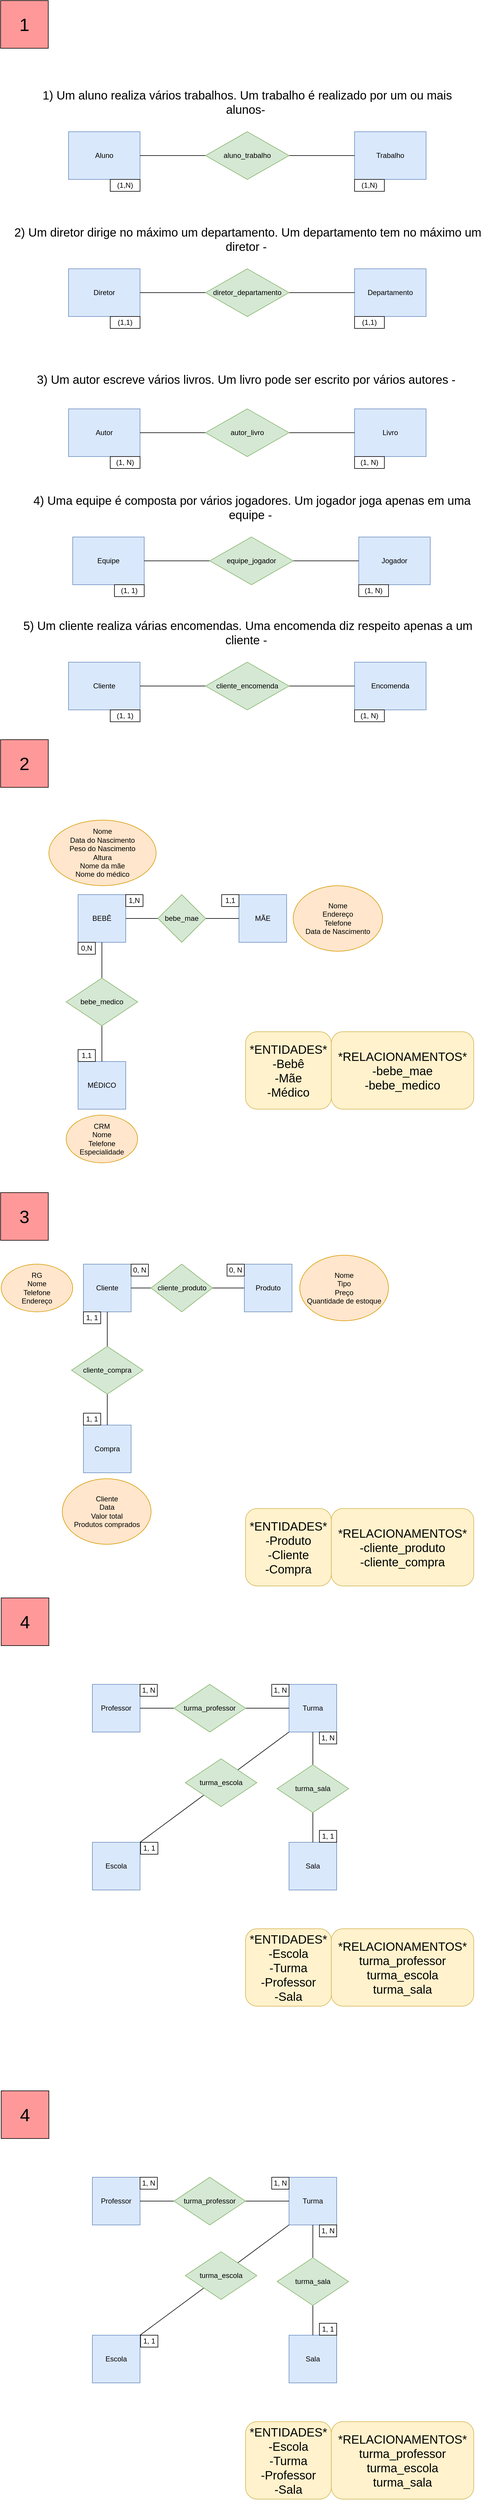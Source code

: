 <mxfile version="21.7.1" type="github">
  <diagram name="Página-1" id="zKv2x6dJgtATqgKXtKyK">
    <mxGraphModel dx="1024" dy="564" grid="1" gridSize="10" guides="1" tooltips="1" connect="1" arrows="1" fold="1" page="1" pageScale="1" pageWidth="827" pageHeight="1169" math="0" shadow="0">
      <root>
        <mxCell id="0" />
        <mxCell id="1" parent="0" />
        <mxCell id="TEELGiDpSiU1nXDWzbDm-1" value="&lt;font style=&quot;font-size: 30px;&quot;&gt;1&lt;/font&gt;" style="whiteSpace=wrap;html=1;aspect=fixed;fillColor=#FF9999;" vertex="1" parent="1">
          <mxGeometry width="80" height="80" as="geometry" />
        </mxCell>
        <mxCell id="TEELGiDpSiU1nXDWzbDm-2" value="&lt;font style=&quot;font-size: 20px;&quot;&gt;&lt;span style=&quot;&quot;&gt;1) Um aluno realiza vários trabalhos. Um trabalho é&amp;nbsp;&lt;/span&gt;&lt;span style=&quot;line-height: 107%; font-family: Calibri, sans-serif;&quot;&gt;&lt;font style=&quot;font-size: 20px;&quot;&gt;realizado por um ou mais alunos&lt;/font&gt;&lt;/span&gt;&lt;span style=&quot;&quot;&gt;-&amp;nbsp;&lt;/span&gt;&lt;/font&gt;" style="text;html=1;strokeColor=none;fillColor=none;align=center;verticalAlign=middle;whiteSpace=wrap;rounded=0;" vertex="1" parent="1">
          <mxGeometry x="34" y="120" width="760" height="100" as="geometry" />
        </mxCell>
        <mxCell id="TEELGiDpSiU1nXDWzbDm-3" value="Aluno" style="rounded=0;whiteSpace=wrap;html=1;fillColor=#dae8fc;strokeColor=#6c8ebf;" vertex="1" parent="1">
          <mxGeometry x="114" y="220" width="120" height="80" as="geometry" />
        </mxCell>
        <mxCell id="TEELGiDpSiU1nXDWzbDm-5" value="Trabalho" style="rounded=0;whiteSpace=wrap;html=1;fillColor=#dae8fc;strokeColor=#6c8ebf;" vertex="1" parent="1">
          <mxGeometry x="594" y="220" width="120" height="80" as="geometry" />
        </mxCell>
        <mxCell id="TEELGiDpSiU1nXDWzbDm-6" value="" style="endArrow=none;startArrow=none;html=1;rounded=0;exitX=1;exitY=0.5;exitDx=0;exitDy=0;entryX=0;entryY=0.5;entryDx=0;entryDy=0;startFill=0;endFill=0;" edge="1" parent="1" source="TEELGiDpSiU1nXDWzbDm-3" target="TEELGiDpSiU1nXDWzbDm-5">
          <mxGeometry width="50" height="50" relative="1" as="geometry">
            <mxPoint x="364" y="290" as="sourcePoint" />
            <mxPoint x="414" y="240" as="targetPoint" />
          </mxGeometry>
        </mxCell>
        <mxCell id="TEELGiDpSiU1nXDWzbDm-7" value="(1,N)" style="rounded=0;whiteSpace=wrap;html=1;" vertex="1" parent="1">
          <mxGeometry x="184" y="300" width="50" height="20" as="geometry" />
        </mxCell>
        <mxCell id="TEELGiDpSiU1nXDWzbDm-8" value="(1,N)" style="rounded=0;whiteSpace=wrap;html=1;" vertex="1" parent="1">
          <mxGeometry x="594" y="300" width="50" height="20" as="geometry" />
        </mxCell>
        <mxCell id="TEELGiDpSiU1nXDWzbDm-9" value="aluno_trabalho" style="rhombus;whiteSpace=wrap;html=1;fillColor=#d5e8d4;strokeColor=#82b366;" vertex="1" parent="1">
          <mxGeometry x="344" y="220" width="140" height="80" as="geometry" />
        </mxCell>
        <mxCell id="TEELGiDpSiU1nXDWzbDm-10" value="&lt;font style=&quot;font-size: 20px;&quot;&gt;2)&amp;nbsp;&lt;span style=&quot;background-color: initial;&quot;&gt;Um diretor dirige no máximo um departamento. Um&amp;nbsp;&lt;/span&gt;&lt;span style=&quot;line-height: 107%; font-family: Calibri, sans-serif;&quot;&gt;departamento tem no máximo um diretor&amp;nbsp;&lt;/span&gt;&lt;span style=&quot;&quot;&gt;-&amp;nbsp;&lt;/span&gt;&lt;/font&gt;" style="text;html=1;strokeColor=none;fillColor=none;align=center;verticalAlign=middle;whiteSpace=wrap;rounded=0;" vertex="1" parent="1">
          <mxGeometry x="10" y="350" width="810" height="100" as="geometry" />
        </mxCell>
        <mxCell id="TEELGiDpSiU1nXDWzbDm-11" value="Diretor" style="rounded=0;whiteSpace=wrap;html=1;fillColor=#dae8fc;strokeColor=#6c8ebf;" vertex="1" parent="1">
          <mxGeometry x="114" y="450" width="120" height="80" as="geometry" />
        </mxCell>
        <mxCell id="TEELGiDpSiU1nXDWzbDm-12" value="Departamento" style="rounded=0;whiteSpace=wrap;html=1;fillColor=#dae8fc;strokeColor=#6c8ebf;" vertex="1" parent="1">
          <mxGeometry x="594" y="450" width="120" height="80" as="geometry" />
        </mxCell>
        <mxCell id="TEELGiDpSiU1nXDWzbDm-13" value="" style="endArrow=none;startArrow=none;html=1;rounded=0;exitX=1;exitY=0.5;exitDx=0;exitDy=0;entryX=0;entryY=0.5;entryDx=0;entryDy=0;startFill=0;endFill=0;" edge="1" parent="1" source="TEELGiDpSiU1nXDWzbDm-11" target="TEELGiDpSiU1nXDWzbDm-12">
          <mxGeometry width="50" height="50" relative="1" as="geometry">
            <mxPoint x="364" y="520" as="sourcePoint" />
            <mxPoint x="414" y="470" as="targetPoint" />
          </mxGeometry>
        </mxCell>
        <mxCell id="TEELGiDpSiU1nXDWzbDm-14" value="(1,1)" style="rounded=0;whiteSpace=wrap;html=1;" vertex="1" parent="1">
          <mxGeometry x="184" y="530" width="50" height="20" as="geometry" />
        </mxCell>
        <mxCell id="TEELGiDpSiU1nXDWzbDm-15" value="(1,1)" style="rounded=0;whiteSpace=wrap;html=1;" vertex="1" parent="1">
          <mxGeometry x="594" y="530" width="50" height="20" as="geometry" />
        </mxCell>
        <mxCell id="TEELGiDpSiU1nXDWzbDm-16" value="diretor_departamento" style="rhombus;whiteSpace=wrap;html=1;fillColor=#d5e8d4;strokeColor=#82b366;" vertex="1" parent="1">
          <mxGeometry x="344" y="450" width="140" height="80" as="geometry" />
        </mxCell>
        <mxCell id="TEELGiDpSiU1nXDWzbDm-17" value="&lt;font style=&quot;font-size: 20px;&quot;&gt;3)&amp;nbsp;&lt;span style=&quot;line-height: 107%;&quot;&gt;&lt;span style=&quot;&quot;&gt;Um autor escreve vários livros. Um livro pode ser escrito por vários autores&lt;/span&gt;&lt;font style=&quot;font-size: 20px;&quot; face=&quot;Calibri, sans-serif&quot;&gt;&lt;span style=&quot;&quot;&gt;&amp;nbsp;&lt;/span&gt;&lt;/font&gt;&lt;/span&gt;&lt;span style=&quot;&quot;&gt;-&amp;nbsp;&lt;/span&gt;&lt;/font&gt;" style="text;html=1;strokeColor=none;fillColor=none;align=center;verticalAlign=middle;whiteSpace=wrap;rounded=0;" vertex="1" parent="1">
          <mxGeometry x="10" y="585" width="810" height="100" as="geometry" />
        </mxCell>
        <mxCell id="TEELGiDpSiU1nXDWzbDm-18" value="Autor" style="rounded=0;whiteSpace=wrap;html=1;fillColor=#dae8fc;strokeColor=#6c8ebf;" vertex="1" parent="1">
          <mxGeometry x="114" y="685" width="120" height="80" as="geometry" />
        </mxCell>
        <mxCell id="TEELGiDpSiU1nXDWzbDm-19" value="Livro" style="rounded=0;whiteSpace=wrap;html=1;fillColor=#dae8fc;strokeColor=#6c8ebf;" vertex="1" parent="1">
          <mxGeometry x="594" y="685" width="120" height="80" as="geometry" />
        </mxCell>
        <mxCell id="TEELGiDpSiU1nXDWzbDm-20" value="" style="endArrow=none;startArrow=none;html=1;rounded=0;exitX=1;exitY=0.5;exitDx=0;exitDy=0;entryX=0;entryY=0.5;entryDx=0;entryDy=0;startFill=0;endFill=0;" edge="1" parent="1" source="TEELGiDpSiU1nXDWzbDm-18" target="TEELGiDpSiU1nXDWzbDm-19">
          <mxGeometry width="50" height="50" relative="1" as="geometry">
            <mxPoint x="364" y="755" as="sourcePoint" />
            <mxPoint x="414" y="705" as="targetPoint" />
          </mxGeometry>
        </mxCell>
        <mxCell id="TEELGiDpSiU1nXDWzbDm-21" value="(1, N)" style="rounded=0;whiteSpace=wrap;html=1;" vertex="1" parent="1">
          <mxGeometry x="184" y="765" width="50" height="20" as="geometry" />
        </mxCell>
        <mxCell id="TEELGiDpSiU1nXDWzbDm-22" value="(1, N)" style="rounded=0;whiteSpace=wrap;html=1;" vertex="1" parent="1">
          <mxGeometry x="594" y="765" width="50" height="20" as="geometry" />
        </mxCell>
        <mxCell id="TEELGiDpSiU1nXDWzbDm-23" value="autor_livro" style="rhombus;whiteSpace=wrap;html=1;fillColor=#d5e8d4;strokeColor=#82b366;" vertex="1" parent="1">
          <mxGeometry x="344" y="685" width="140" height="80" as="geometry" />
        </mxCell>
        <mxCell id="TEELGiDpSiU1nXDWzbDm-24" value="&lt;font style=&quot;font-size: 20px;&quot;&gt;4)&amp;nbsp;&lt;span style=&quot;line-height: 107%;&quot;&gt;&lt;font style=&quot;font-size: 20px;&quot;&gt;&lt;span style=&quot;&quot;&gt;Uma equipe é composta por vários jogadores. Um jogador joga apenas em uma equipe&lt;/span&gt;&lt;font style=&quot;font-size: 20px;&quot; face=&quot;Calibri, sans-serif&quot;&gt;&lt;span style=&quot;&quot;&gt;&amp;nbsp;&lt;/span&gt;&lt;/font&gt;&lt;/font&gt;&lt;/span&gt;&lt;span style=&quot;&quot;&gt;-&amp;nbsp;&lt;/span&gt;&lt;/font&gt;" style="text;html=1;strokeColor=none;fillColor=none;align=center;verticalAlign=middle;whiteSpace=wrap;rounded=0;" vertex="1" parent="1">
          <mxGeometry x="17" y="800" width="810" height="100" as="geometry" />
        </mxCell>
        <mxCell id="TEELGiDpSiU1nXDWzbDm-25" value="Equipe" style="rounded=0;whiteSpace=wrap;html=1;fillColor=#dae8fc;strokeColor=#6c8ebf;" vertex="1" parent="1">
          <mxGeometry x="121" y="900" width="120" height="80" as="geometry" />
        </mxCell>
        <mxCell id="TEELGiDpSiU1nXDWzbDm-26" value="Jogador" style="rounded=0;whiteSpace=wrap;html=1;fillColor=#dae8fc;strokeColor=#6c8ebf;" vertex="1" parent="1">
          <mxGeometry x="601" y="900" width="120" height="80" as="geometry" />
        </mxCell>
        <mxCell id="TEELGiDpSiU1nXDWzbDm-27" value="" style="endArrow=none;startArrow=none;html=1;rounded=0;exitX=1;exitY=0.5;exitDx=0;exitDy=0;entryX=0;entryY=0.5;entryDx=0;entryDy=0;startFill=0;endFill=0;" edge="1" parent="1" source="TEELGiDpSiU1nXDWzbDm-25" target="TEELGiDpSiU1nXDWzbDm-26">
          <mxGeometry width="50" height="50" relative="1" as="geometry">
            <mxPoint x="371" y="970" as="sourcePoint" />
            <mxPoint x="421" y="920" as="targetPoint" />
          </mxGeometry>
        </mxCell>
        <mxCell id="TEELGiDpSiU1nXDWzbDm-28" value="(1, 1)" style="rounded=0;whiteSpace=wrap;html=1;" vertex="1" parent="1">
          <mxGeometry x="191" y="980" width="50" height="20" as="geometry" />
        </mxCell>
        <mxCell id="TEELGiDpSiU1nXDWzbDm-29" value="(1, N)" style="rounded=0;whiteSpace=wrap;html=1;" vertex="1" parent="1">
          <mxGeometry x="601" y="980" width="50" height="20" as="geometry" />
        </mxCell>
        <mxCell id="TEELGiDpSiU1nXDWzbDm-30" value="equipe_jogador" style="rhombus;whiteSpace=wrap;html=1;fillColor=#d5e8d4;strokeColor=#82b366;" vertex="1" parent="1">
          <mxGeometry x="351" y="900" width="140" height="80" as="geometry" />
        </mxCell>
        <mxCell id="TEELGiDpSiU1nXDWzbDm-32" value="&lt;font style=&quot;font-size: 20px;&quot;&gt;5)&amp;nbsp;&lt;span style=&quot;line-height: 107%;&quot;&gt;&lt;font style=&quot;font-size: 20px;&quot;&gt;&lt;font style=&quot;font-size: 20px;&quot;&gt;&lt;span style=&quot;&quot;&gt;Um cliente realiza várias encomendas. Uma encomenda diz respeito apenas a um cliente&lt;/span&gt;&lt;font style=&quot;font-size: 20px;&quot; face=&quot;Calibri, sans-serif&quot;&gt;&lt;span style=&quot;&quot;&gt;&amp;nbsp;&lt;/span&gt;&lt;/font&gt;&lt;/font&gt;&lt;/font&gt;&lt;/span&gt;&lt;span style=&quot;&quot;&gt;-&amp;nbsp;&lt;/span&gt;&lt;/font&gt;" style="text;html=1;strokeColor=none;fillColor=none;align=center;verticalAlign=middle;whiteSpace=wrap;rounded=0;" vertex="1" parent="1">
          <mxGeometry x="10" y="1010" width="810" height="100" as="geometry" />
        </mxCell>
        <mxCell id="TEELGiDpSiU1nXDWzbDm-33" value="Cliente" style="rounded=0;whiteSpace=wrap;html=1;fillColor=#dae8fc;strokeColor=#6c8ebf;" vertex="1" parent="1">
          <mxGeometry x="114" y="1110" width="120" height="80" as="geometry" />
        </mxCell>
        <mxCell id="TEELGiDpSiU1nXDWzbDm-34" value="Encomenda" style="rounded=0;whiteSpace=wrap;html=1;fillColor=#dae8fc;strokeColor=#6c8ebf;" vertex="1" parent="1">
          <mxGeometry x="594" y="1110" width="120" height="80" as="geometry" />
        </mxCell>
        <mxCell id="TEELGiDpSiU1nXDWzbDm-35" value="" style="endArrow=none;startArrow=none;html=1;rounded=0;exitX=1;exitY=0.5;exitDx=0;exitDy=0;entryX=0;entryY=0.5;entryDx=0;entryDy=0;startFill=0;endFill=0;" edge="1" parent="1" source="TEELGiDpSiU1nXDWzbDm-33" target="TEELGiDpSiU1nXDWzbDm-34">
          <mxGeometry width="50" height="50" relative="1" as="geometry">
            <mxPoint x="364" y="1180" as="sourcePoint" />
            <mxPoint x="414" y="1130" as="targetPoint" />
          </mxGeometry>
        </mxCell>
        <mxCell id="TEELGiDpSiU1nXDWzbDm-36" value="(1, 1)" style="rounded=0;whiteSpace=wrap;html=1;" vertex="1" parent="1">
          <mxGeometry x="184" y="1190" width="50" height="20" as="geometry" />
        </mxCell>
        <mxCell id="TEELGiDpSiU1nXDWzbDm-37" value="(1, N)" style="rounded=0;whiteSpace=wrap;html=1;" vertex="1" parent="1">
          <mxGeometry x="594" y="1190" width="50" height="20" as="geometry" />
        </mxCell>
        <mxCell id="TEELGiDpSiU1nXDWzbDm-38" value="cliente_encomenda" style="rhombus;whiteSpace=wrap;html=1;fillColor=#d5e8d4;strokeColor=#82b366;" vertex="1" parent="1">
          <mxGeometry x="344" y="1110" width="140" height="80" as="geometry" />
        </mxCell>
        <mxCell id="TEELGiDpSiU1nXDWzbDm-40" value="&lt;font style=&quot;font-size: 30px;&quot;&gt;2&lt;/font&gt;" style="whiteSpace=wrap;html=1;aspect=fixed;fillColor=#FF9999;" vertex="1" parent="1">
          <mxGeometry y="1240" width="80" height="80" as="geometry" />
        </mxCell>
        <mxCell id="TEELGiDpSiU1nXDWzbDm-43" value="&lt;font style=&quot;font-size: 20px;&quot;&gt;*ENTIDADES*&lt;br&gt;-Bebê&lt;br&gt;-Mãe&lt;br&gt;-Médico&lt;/font&gt;" style="rounded=1;whiteSpace=wrap;html=1;fillColor=#fff2cc;strokeColor=#d6b656;" vertex="1" parent="1">
          <mxGeometry x="411" y="1730" width="144" height="130" as="geometry" />
        </mxCell>
        <mxCell id="TEELGiDpSiU1nXDWzbDm-44" value="&lt;font style=&quot;font-size: 20px;&quot;&gt;*RELACIONAMENTOS*&lt;br&gt;-bebe_mae&lt;br&gt;-bebe_medico&lt;/font&gt;" style="rounded=1;whiteSpace=wrap;html=1;fillColor=#fff2cc;strokeColor=#d6b656;" vertex="1" parent="1">
          <mxGeometry x="555" y="1730" width="239" height="130" as="geometry" />
        </mxCell>
        <mxCell id="TEELGiDpSiU1nXDWzbDm-45" value="BEBÊ" style="whiteSpace=wrap;html=1;aspect=fixed;fillColor=#dae8fc;strokeColor=#6c8ebf;" vertex="1" parent="1">
          <mxGeometry x="130" y="1500" width="80" height="80" as="geometry" />
        </mxCell>
        <mxCell id="TEELGiDpSiU1nXDWzbDm-46" value="MÃE" style="whiteSpace=wrap;html=1;aspect=fixed;fillColor=#dae8fc;strokeColor=#6c8ebf;" vertex="1" parent="1">
          <mxGeometry x="400" y="1500" width="80" height="80" as="geometry" />
        </mxCell>
        <mxCell id="TEELGiDpSiU1nXDWzbDm-47" value="MÉDICO" style="whiteSpace=wrap;html=1;aspect=fixed;fillColor=#dae8fc;strokeColor=#6c8ebf;" vertex="1" parent="1">
          <mxGeometry x="130" y="1780" width="80" height="80" as="geometry" />
        </mxCell>
        <mxCell id="TEELGiDpSiU1nXDWzbDm-49" value="" style="endArrow=none;startArrow=none;html=1;rounded=0;exitX=0.5;exitY=1;exitDx=0;exitDy=0;entryX=0.5;entryY=0;entryDx=0;entryDy=0;startFill=0;endFill=0;" edge="1" parent="1" source="TEELGiDpSiU1nXDWzbDm-45" target="TEELGiDpSiU1nXDWzbDm-47">
          <mxGeometry width="50" height="50" relative="1" as="geometry">
            <mxPoint x="540" y="1590" as="sourcePoint" />
            <mxPoint x="590" y="1540" as="targetPoint" />
          </mxGeometry>
        </mxCell>
        <mxCell id="TEELGiDpSiU1nXDWzbDm-52" value="bebe_medico" style="rhombus;whiteSpace=wrap;html=1;fillColor=#d5e8d4;strokeColor=#82b366;" vertex="1" parent="1">
          <mxGeometry x="110" y="1640" width="120" height="80" as="geometry" />
        </mxCell>
        <mxCell id="TEELGiDpSiU1nXDWzbDm-53" value="0,N" style="rounded=0;whiteSpace=wrap;html=1;" vertex="1" parent="1">
          <mxGeometry x="130" y="1580" width="29" height="20" as="geometry" />
        </mxCell>
        <mxCell id="TEELGiDpSiU1nXDWzbDm-54" value="1,N" style="rounded=0;whiteSpace=wrap;html=1;" vertex="1" parent="1">
          <mxGeometry x="210" y="1500" width="29" height="20" as="geometry" />
        </mxCell>
        <mxCell id="TEELGiDpSiU1nXDWzbDm-55" value="1,1" style="rounded=0;whiteSpace=wrap;html=1;" vertex="1" parent="1">
          <mxGeometry x="371" y="1500" width="29" height="20" as="geometry" />
        </mxCell>
        <mxCell id="TEELGiDpSiU1nXDWzbDm-56" value="1,1" style="rounded=0;whiteSpace=wrap;html=1;" vertex="1" parent="1">
          <mxGeometry x="130" y="1760" width="29" height="20" as="geometry" />
        </mxCell>
        <mxCell id="TEELGiDpSiU1nXDWzbDm-58" value="" style="endArrow=none;startArrow=none;html=1;rounded=0;exitX=1;exitY=0.5;exitDx=0;exitDy=0;entryX=0;entryY=0.5;entryDx=0;entryDy=0;startFill=0;endFill=0;" edge="1" parent="1" source="TEELGiDpSiU1nXDWzbDm-45" target="TEELGiDpSiU1nXDWzbDm-46">
          <mxGeometry width="50" height="50" relative="1" as="geometry">
            <mxPoint x="380" y="1640" as="sourcePoint" />
            <mxPoint x="430" y="1590" as="targetPoint" />
          </mxGeometry>
        </mxCell>
        <mxCell id="TEELGiDpSiU1nXDWzbDm-59" value="bebe_mae" style="rhombus;whiteSpace=wrap;html=1;fillColor=#d5e8d4;strokeColor=#82b366;" vertex="1" parent="1">
          <mxGeometry x="264" y="1500" width="80" height="80" as="geometry" />
        </mxCell>
        <mxCell id="TEELGiDpSiU1nXDWzbDm-61" value="Nome&lt;br&gt;Endereço&lt;br&gt;Telefone&lt;br&gt;Data de Nascimento" style="ellipse;whiteSpace=wrap;html=1;fillColor=#ffe6cc;strokeColor=#d79b00;" vertex="1" parent="1">
          <mxGeometry x="491" y="1485" width="150" height="110" as="geometry" />
        </mxCell>
        <mxCell id="TEELGiDpSiU1nXDWzbDm-64" value="CRM&lt;br&gt;Nome&lt;br&gt;Telefone&lt;br&gt;Especialidade" style="ellipse;whiteSpace=wrap;html=1;fillColor=#ffe6cc;strokeColor=#d79b00;" vertex="1" parent="1">
          <mxGeometry x="110" y="1870" width="120" height="80" as="geometry" />
        </mxCell>
        <mxCell id="TEELGiDpSiU1nXDWzbDm-70" value="Nome&lt;br&gt;Data do Nascimento&lt;br&gt;Peso do Nascimento&lt;br&gt;Altura&lt;br&gt;Nome da mãe&lt;br&gt;Nome do médico" style="ellipse;whiteSpace=wrap;html=1;fillColor=#ffe6cc;strokeColor=#d79b00;" vertex="1" parent="1">
          <mxGeometry x="81" y="1375" width="180" height="110" as="geometry" />
        </mxCell>
        <mxCell id="TEELGiDpSiU1nXDWzbDm-73" value="&lt;font style=&quot;font-size: 30px;&quot;&gt;3&lt;/font&gt;" style="whiteSpace=wrap;html=1;aspect=fixed;fillColor=#FF9999;" vertex="1" parent="1">
          <mxGeometry y="2000" width="80" height="80" as="geometry" />
        </mxCell>
        <mxCell id="TEELGiDpSiU1nXDWzbDm-74" value="&lt;font style=&quot;font-size: 20px;&quot;&gt;*ENTIDADES*&lt;br&gt;-Produto&lt;br&gt;-Cliente&lt;br&gt;-Compra&lt;br&gt;&lt;/font&gt;" style="rounded=1;whiteSpace=wrap;html=1;fillColor=#fff2cc;strokeColor=#d6b656;" vertex="1" parent="1">
          <mxGeometry x="411" y="2530" width="144" height="130" as="geometry" />
        </mxCell>
        <mxCell id="TEELGiDpSiU1nXDWzbDm-75" value="&lt;font style=&quot;font-size: 20px;&quot;&gt;*RELACIONAMENTOS*&lt;br&gt;-cliente_produto&lt;br&gt;-cliente_compra&lt;br&gt;&lt;/font&gt;" style="rounded=1;whiteSpace=wrap;html=1;fillColor=#fff2cc;strokeColor=#d6b656;" vertex="1" parent="1">
          <mxGeometry x="555" y="2530" width="239" height="130" as="geometry" />
        </mxCell>
        <mxCell id="TEELGiDpSiU1nXDWzbDm-76" value="Cliente" style="whiteSpace=wrap;html=1;aspect=fixed;fillColor=#dae8fc;strokeColor=#6c8ebf;" vertex="1" parent="1">
          <mxGeometry x="139" y="2120" width="80" height="80" as="geometry" />
        </mxCell>
        <mxCell id="TEELGiDpSiU1nXDWzbDm-77" value="Produto" style="whiteSpace=wrap;html=1;aspect=fixed;fillColor=#dae8fc;strokeColor=#6c8ebf;" vertex="1" parent="1">
          <mxGeometry x="409" y="2120" width="80" height="80" as="geometry" />
        </mxCell>
        <mxCell id="TEELGiDpSiU1nXDWzbDm-78" value="Compra" style="whiteSpace=wrap;html=1;aspect=fixed;fillColor=#dae8fc;strokeColor=#6c8ebf;" vertex="1" parent="1">
          <mxGeometry x="139" y="2390" width="80" height="80" as="geometry" />
        </mxCell>
        <mxCell id="TEELGiDpSiU1nXDWzbDm-79" value="" style="endArrow=none;startArrow=none;html=1;rounded=0;exitX=0.5;exitY=1;exitDx=0;exitDy=0;entryX=0.5;entryY=0;entryDx=0;entryDy=0;startFill=0;endFill=0;" edge="1" parent="1" source="TEELGiDpSiU1nXDWzbDm-76" target="TEELGiDpSiU1nXDWzbDm-78">
          <mxGeometry width="50" height="50" relative="1" as="geometry">
            <mxPoint x="209" y="2340" as="sourcePoint" />
            <mxPoint x="599" y="2160" as="targetPoint" />
          </mxGeometry>
        </mxCell>
        <mxCell id="TEELGiDpSiU1nXDWzbDm-81" value="1, 1" style="rounded=0;whiteSpace=wrap;html=1;" vertex="1" parent="1">
          <mxGeometry x="139" y="2200" width="29" height="20" as="geometry" />
        </mxCell>
        <mxCell id="TEELGiDpSiU1nXDWzbDm-82" value="0, N" style="rounded=0;whiteSpace=wrap;html=1;" vertex="1" parent="1">
          <mxGeometry x="380" y="2120" width="29" height="20" as="geometry" />
        </mxCell>
        <mxCell id="TEELGiDpSiU1nXDWzbDm-83" value="1, 1" style="rounded=0;whiteSpace=wrap;html=1;" vertex="1" parent="1">
          <mxGeometry x="139" y="2370" width="29" height="20" as="geometry" />
        </mxCell>
        <mxCell id="TEELGiDpSiU1nXDWzbDm-84" value="" style="endArrow=none;startArrow=none;html=1;rounded=0;exitX=1;exitY=0.5;exitDx=0;exitDy=0;entryX=0;entryY=0.5;entryDx=0;entryDy=0;startFill=0;endFill=0;" edge="1" parent="1" source="TEELGiDpSiU1nXDWzbDm-76" target="TEELGiDpSiU1nXDWzbDm-77">
          <mxGeometry width="50" height="50" relative="1" as="geometry">
            <mxPoint x="389" y="2260" as="sourcePoint" />
            <mxPoint x="439" y="2210" as="targetPoint" />
          </mxGeometry>
        </mxCell>
        <mxCell id="TEELGiDpSiU1nXDWzbDm-85" value="cliente_produto" style="rhombus;whiteSpace=wrap;html=1;fillColor=#d5e8d4;strokeColor=#82b366;" vertex="1" parent="1">
          <mxGeometry x="252.5" y="2120" width="103" height="80" as="geometry" />
        </mxCell>
        <mxCell id="TEELGiDpSiU1nXDWzbDm-91" value="cliente_compra" style="rhombus;whiteSpace=wrap;html=1;fillColor=#d5e8d4;strokeColor=#82b366;" vertex="1" parent="1">
          <mxGeometry x="119" y="2258" width="120" height="80" as="geometry" />
        </mxCell>
        <mxCell id="TEELGiDpSiU1nXDWzbDm-95" value="RG&lt;br&gt;Nome&lt;br&gt;Telefone&lt;br&gt;Endereço" style="ellipse;whiteSpace=wrap;html=1;fillColor=#ffe6cc;strokeColor=#d79b00;" vertex="1" parent="1">
          <mxGeometry x="1" y="2120" width="120" height="80" as="geometry" />
        </mxCell>
        <mxCell id="TEELGiDpSiU1nXDWzbDm-96" value="Nome&lt;br&gt;Tipo&lt;br&gt;Preço&lt;br&gt;Quantidade de estoque" style="ellipse;whiteSpace=wrap;html=1;fillColor=#ffe6cc;strokeColor=#d79b00;" vertex="1" parent="1">
          <mxGeometry x="502" y="2105" width="149" height="110" as="geometry" />
        </mxCell>
        <mxCell id="TEELGiDpSiU1nXDWzbDm-101" value="Cliente&lt;br&gt;Data&lt;br&gt;Valor total&lt;br&gt;Produtos comprados" style="ellipse;whiteSpace=wrap;html=1;fillColor=#ffe6cc;strokeColor=#d79b00;" vertex="1" parent="1">
          <mxGeometry x="103.5" y="2480" width="149" height="110" as="geometry" />
        </mxCell>
        <mxCell id="TEELGiDpSiU1nXDWzbDm-106" value="0, N" style="rounded=0;whiteSpace=wrap;html=1;" vertex="1" parent="1">
          <mxGeometry x="219" y="2120" width="29" height="20" as="geometry" />
        </mxCell>
        <mxCell id="TEELGiDpSiU1nXDWzbDm-108" value="&lt;font style=&quot;font-size: 30px;&quot;&gt;4&lt;br&gt;&lt;/font&gt;" style="whiteSpace=wrap;html=1;aspect=fixed;fillColor=#FF9999;" vertex="1" parent="1">
          <mxGeometry x="1" y="2680" width="80" height="80" as="geometry" />
        </mxCell>
        <mxCell id="TEELGiDpSiU1nXDWzbDm-110" value="&lt;font style=&quot;font-size: 20px;&quot;&gt;*ENTIDADES*&lt;br&gt;-Escola&lt;br&gt;-Turma&lt;br&gt;-Professor&lt;br&gt;-Sala&lt;br&gt;&lt;/font&gt;" style="rounded=1;whiteSpace=wrap;html=1;fillColor=#fff2cc;strokeColor=#d6b656;" vertex="1" parent="1">
          <mxGeometry x="411" y="3235" width="144" height="130" as="geometry" />
        </mxCell>
        <mxCell id="TEELGiDpSiU1nXDWzbDm-111" value="&lt;font style=&quot;font-size: 20px;&quot;&gt;*RELACIONAMENTOS*&lt;br&gt;turma_professor&lt;br&gt;turma_escola&lt;br&gt;turma_sala&lt;br&gt;&lt;/font&gt;" style="rounded=1;whiteSpace=wrap;html=1;fillColor=#fff2cc;strokeColor=#d6b656;" vertex="1" parent="1">
          <mxGeometry x="555" y="3235" width="239" height="130" as="geometry" />
        </mxCell>
        <mxCell id="TEELGiDpSiU1nXDWzbDm-112" value="Escola" style="whiteSpace=wrap;html=1;aspect=fixed;fillColor=#dae8fc;strokeColor=#6c8ebf;" vertex="1" parent="1">
          <mxGeometry x="154" y="3090" width="80" height="80" as="geometry" />
        </mxCell>
        <mxCell id="TEELGiDpSiU1nXDWzbDm-113" value="Turma" style="whiteSpace=wrap;html=1;aspect=fixed;fillColor=#dae8fc;strokeColor=#6c8ebf;" vertex="1" parent="1">
          <mxGeometry x="484" y="2825" width="80" height="80" as="geometry" />
        </mxCell>
        <mxCell id="TEELGiDpSiU1nXDWzbDm-114" value="Professor" style="whiteSpace=wrap;html=1;aspect=fixed;fillColor=#dae8fc;strokeColor=#6c8ebf;" vertex="1" parent="1">
          <mxGeometry x="154" y="2825" width="80" height="80" as="geometry" />
        </mxCell>
        <mxCell id="TEELGiDpSiU1nXDWzbDm-117" value="1, N" style="rounded=0;whiteSpace=wrap;html=1;" vertex="1" parent="1">
          <mxGeometry x="455" y="2825" width="29" height="20" as="geometry" />
        </mxCell>
        <mxCell id="TEELGiDpSiU1nXDWzbDm-118" value="1, 1" style="rounded=0;whiteSpace=wrap;html=1;" vertex="1" parent="1">
          <mxGeometry x="235" y="3090" width="29" height="20" as="geometry" />
        </mxCell>
        <mxCell id="TEELGiDpSiU1nXDWzbDm-128" value="1, N" style="rounded=0;whiteSpace=wrap;html=1;" vertex="1" parent="1">
          <mxGeometry x="234" y="2825" width="29" height="20" as="geometry" />
        </mxCell>
        <mxCell id="TEELGiDpSiU1nXDWzbDm-129" value="Sala" style="whiteSpace=wrap;html=1;aspect=fixed;fillColor=#dae8fc;strokeColor=#6c8ebf;" vertex="1" parent="1">
          <mxGeometry x="484" y="3090" width="80" height="80" as="geometry" />
        </mxCell>
        <mxCell id="TEELGiDpSiU1nXDWzbDm-134" value="" style="endArrow=none;startArrow=none;html=1;rounded=0;exitX=1;exitY=0;exitDx=0;exitDy=0;entryX=0;entryY=1;entryDx=0;entryDy=0;startFill=0;endFill=0;" edge="1" parent="1" source="TEELGiDpSiU1nXDWzbDm-112" target="TEELGiDpSiU1nXDWzbDm-113">
          <mxGeometry width="50" height="50" relative="1" as="geometry">
            <mxPoint x="340" y="3040" as="sourcePoint" />
            <mxPoint x="390" y="2990" as="targetPoint" />
          </mxGeometry>
        </mxCell>
        <mxCell id="TEELGiDpSiU1nXDWzbDm-135" value="" style="endArrow=none;startArrow=none;html=1;rounded=0;exitX=1;exitY=0.5;exitDx=0;exitDy=0;entryX=0;entryY=0.5;entryDx=0;entryDy=0;startFill=0;endFill=0;" edge="1" parent="1" source="TEELGiDpSiU1nXDWzbDm-114" target="TEELGiDpSiU1nXDWzbDm-113">
          <mxGeometry width="50" height="50" relative="1" as="geometry">
            <mxPoint x="340" y="3040" as="sourcePoint" />
            <mxPoint x="390" y="2990" as="targetPoint" />
          </mxGeometry>
        </mxCell>
        <mxCell id="TEELGiDpSiU1nXDWzbDm-136" value="" style="endArrow=none;startArrow=none;html=1;rounded=0;entryX=0.5;entryY=1;entryDx=0;entryDy=0;exitX=0.5;exitY=0;exitDx=0;exitDy=0;startFill=0;endFill=0;" edge="1" parent="1" source="TEELGiDpSiU1nXDWzbDm-129" target="TEELGiDpSiU1nXDWzbDm-113">
          <mxGeometry width="50" height="50" relative="1" as="geometry">
            <mxPoint x="340" y="3040" as="sourcePoint" />
            <mxPoint x="390" y="2990" as="targetPoint" />
          </mxGeometry>
        </mxCell>
        <mxCell id="TEELGiDpSiU1nXDWzbDm-137" value="1, 1" style="rounded=0;whiteSpace=wrap;html=1;" vertex="1" parent="1">
          <mxGeometry x="535" y="3070" width="29" height="20" as="geometry" />
        </mxCell>
        <mxCell id="TEELGiDpSiU1nXDWzbDm-138" value="1, N" style="rounded=0;whiteSpace=wrap;html=1;" vertex="1" parent="1">
          <mxGeometry x="535" y="2905" width="29" height="20" as="geometry" />
        </mxCell>
        <mxCell id="TEELGiDpSiU1nXDWzbDm-139" value="turma_escola" style="rhombus;whiteSpace=wrap;html=1;fillColor=#d5e8d4;strokeColor=#82b366;" vertex="1" parent="1">
          <mxGeometry x="310" y="2950" width="120" height="80" as="geometry" />
        </mxCell>
        <mxCell id="TEELGiDpSiU1nXDWzbDm-140" value="turma_professor" style="rhombus;whiteSpace=wrap;html=1;fillColor=#d5e8d4;strokeColor=#82b366;" vertex="1" parent="1">
          <mxGeometry x="291" y="2825" width="120" height="80" as="geometry" />
        </mxCell>
        <mxCell id="TEELGiDpSiU1nXDWzbDm-141" value="turma_sala" style="rhombus;whiteSpace=wrap;html=1;fillColor=#d5e8d4;strokeColor=#82b366;" vertex="1" parent="1">
          <mxGeometry x="464" y="2960" width="120" height="80" as="geometry" />
        </mxCell>
        <mxCell id="TEELGiDpSiU1nXDWzbDm-145" value="&lt;font style=&quot;font-size: 30px;&quot;&gt;4&lt;br&gt;&lt;/font&gt;" style="whiteSpace=wrap;html=1;aspect=fixed;fillColor=#FF9999;" vertex="1" parent="1">
          <mxGeometry x="1" y="3507" width="80" height="80" as="geometry" />
        </mxCell>
        <mxCell id="TEELGiDpSiU1nXDWzbDm-146" value="&lt;font style=&quot;font-size: 20px;&quot;&gt;*ENTIDADES*&lt;br&gt;-Escola&lt;br&gt;-Turma&lt;br&gt;-Professor&lt;br&gt;-Sala&lt;br&gt;&lt;/font&gt;" style="rounded=1;whiteSpace=wrap;html=1;fillColor=#fff2cc;strokeColor=#d6b656;" vertex="1" parent="1">
          <mxGeometry x="411" y="4062" width="144" height="130" as="geometry" />
        </mxCell>
        <mxCell id="TEELGiDpSiU1nXDWzbDm-147" value="&lt;font style=&quot;font-size: 20px;&quot;&gt;*RELACIONAMENTOS*&lt;br&gt;turma_professor&lt;br&gt;turma_escola&lt;br&gt;turma_sala&lt;br&gt;&lt;/font&gt;" style="rounded=1;whiteSpace=wrap;html=1;fillColor=#fff2cc;strokeColor=#d6b656;" vertex="1" parent="1">
          <mxGeometry x="555" y="4062" width="239" height="130" as="geometry" />
        </mxCell>
        <mxCell id="TEELGiDpSiU1nXDWzbDm-148" value="Escola" style="whiteSpace=wrap;html=1;aspect=fixed;fillColor=#dae8fc;strokeColor=#6c8ebf;" vertex="1" parent="1">
          <mxGeometry x="154" y="3917" width="80" height="80" as="geometry" />
        </mxCell>
        <mxCell id="TEELGiDpSiU1nXDWzbDm-149" value="Turma" style="whiteSpace=wrap;html=1;aspect=fixed;fillColor=#dae8fc;strokeColor=#6c8ebf;" vertex="1" parent="1">
          <mxGeometry x="484" y="3652" width="80" height="80" as="geometry" />
        </mxCell>
        <mxCell id="TEELGiDpSiU1nXDWzbDm-150" value="Professor" style="whiteSpace=wrap;html=1;aspect=fixed;fillColor=#dae8fc;strokeColor=#6c8ebf;" vertex="1" parent="1">
          <mxGeometry x="154" y="3652" width="80" height="80" as="geometry" />
        </mxCell>
        <mxCell id="TEELGiDpSiU1nXDWzbDm-151" value="1, N" style="rounded=0;whiteSpace=wrap;html=1;" vertex="1" parent="1">
          <mxGeometry x="455" y="3652" width="29" height="20" as="geometry" />
        </mxCell>
        <mxCell id="TEELGiDpSiU1nXDWzbDm-152" value="1, 1" style="rounded=0;whiteSpace=wrap;html=1;" vertex="1" parent="1">
          <mxGeometry x="235" y="3917" width="29" height="20" as="geometry" />
        </mxCell>
        <mxCell id="TEELGiDpSiU1nXDWzbDm-153" value="1, N" style="rounded=0;whiteSpace=wrap;html=1;" vertex="1" parent="1">
          <mxGeometry x="234" y="3652" width="29" height="20" as="geometry" />
        </mxCell>
        <mxCell id="TEELGiDpSiU1nXDWzbDm-154" value="Sala" style="whiteSpace=wrap;html=1;aspect=fixed;fillColor=#dae8fc;strokeColor=#6c8ebf;" vertex="1" parent="1">
          <mxGeometry x="484" y="3917" width="80" height="80" as="geometry" />
        </mxCell>
        <mxCell id="TEELGiDpSiU1nXDWzbDm-155" value="" style="endArrow=none;startArrow=none;html=1;rounded=0;exitX=1;exitY=0;exitDx=0;exitDy=0;entryX=0;entryY=1;entryDx=0;entryDy=0;startFill=0;endFill=0;" edge="1" parent="1" source="TEELGiDpSiU1nXDWzbDm-148" target="TEELGiDpSiU1nXDWzbDm-149">
          <mxGeometry width="50" height="50" relative="1" as="geometry">
            <mxPoint x="340" y="3867" as="sourcePoint" />
            <mxPoint x="390" y="3817" as="targetPoint" />
          </mxGeometry>
        </mxCell>
        <mxCell id="TEELGiDpSiU1nXDWzbDm-156" value="" style="endArrow=none;startArrow=none;html=1;rounded=0;exitX=1;exitY=0.5;exitDx=0;exitDy=0;entryX=0;entryY=0.5;entryDx=0;entryDy=0;startFill=0;endFill=0;" edge="1" parent="1" source="TEELGiDpSiU1nXDWzbDm-150" target="TEELGiDpSiU1nXDWzbDm-149">
          <mxGeometry width="50" height="50" relative="1" as="geometry">
            <mxPoint x="340" y="3867" as="sourcePoint" />
            <mxPoint x="390" y="3817" as="targetPoint" />
          </mxGeometry>
        </mxCell>
        <mxCell id="TEELGiDpSiU1nXDWzbDm-157" value="" style="endArrow=none;startArrow=none;html=1;rounded=0;entryX=0.5;entryY=1;entryDx=0;entryDy=0;exitX=0.5;exitY=0;exitDx=0;exitDy=0;startFill=0;endFill=0;" edge="1" parent="1" source="TEELGiDpSiU1nXDWzbDm-154" target="TEELGiDpSiU1nXDWzbDm-149">
          <mxGeometry width="50" height="50" relative="1" as="geometry">
            <mxPoint x="340" y="3867" as="sourcePoint" />
            <mxPoint x="390" y="3817" as="targetPoint" />
          </mxGeometry>
        </mxCell>
        <mxCell id="TEELGiDpSiU1nXDWzbDm-158" value="1, 1" style="rounded=0;whiteSpace=wrap;html=1;" vertex="1" parent="1">
          <mxGeometry x="535" y="3897" width="29" height="20" as="geometry" />
        </mxCell>
        <mxCell id="TEELGiDpSiU1nXDWzbDm-159" value="1, N" style="rounded=0;whiteSpace=wrap;html=1;" vertex="1" parent="1">
          <mxGeometry x="535" y="3732" width="29" height="20" as="geometry" />
        </mxCell>
        <mxCell id="TEELGiDpSiU1nXDWzbDm-160" value="turma_escola" style="rhombus;whiteSpace=wrap;html=1;fillColor=#d5e8d4;strokeColor=#82b366;" vertex="1" parent="1">
          <mxGeometry x="310" y="3777" width="120" height="80" as="geometry" />
        </mxCell>
        <mxCell id="TEELGiDpSiU1nXDWzbDm-161" value="turma_professor" style="rhombus;whiteSpace=wrap;html=1;fillColor=#d5e8d4;strokeColor=#82b366;" vertex="1" parent="1">
          <mxGeometry x="291" y="3652" width="120" height="80" as="geometry" />
        </mxCell>
        <mxCell id="TEELGiDpSiU1nXDWzbDm-162" value="turma_sala" style="rhombus;whiteSpace=wrap;html=1;fillColor=#d5e8d4;strokeColor=#82b366;" vertex="1" parent="1">
          <mxGeometry x="464" y="3787" width="120" height="80" as="geometry" />
        </mxCell>
      </root>
    </mxGraphModel>
  </diagram>
</mxfile>
